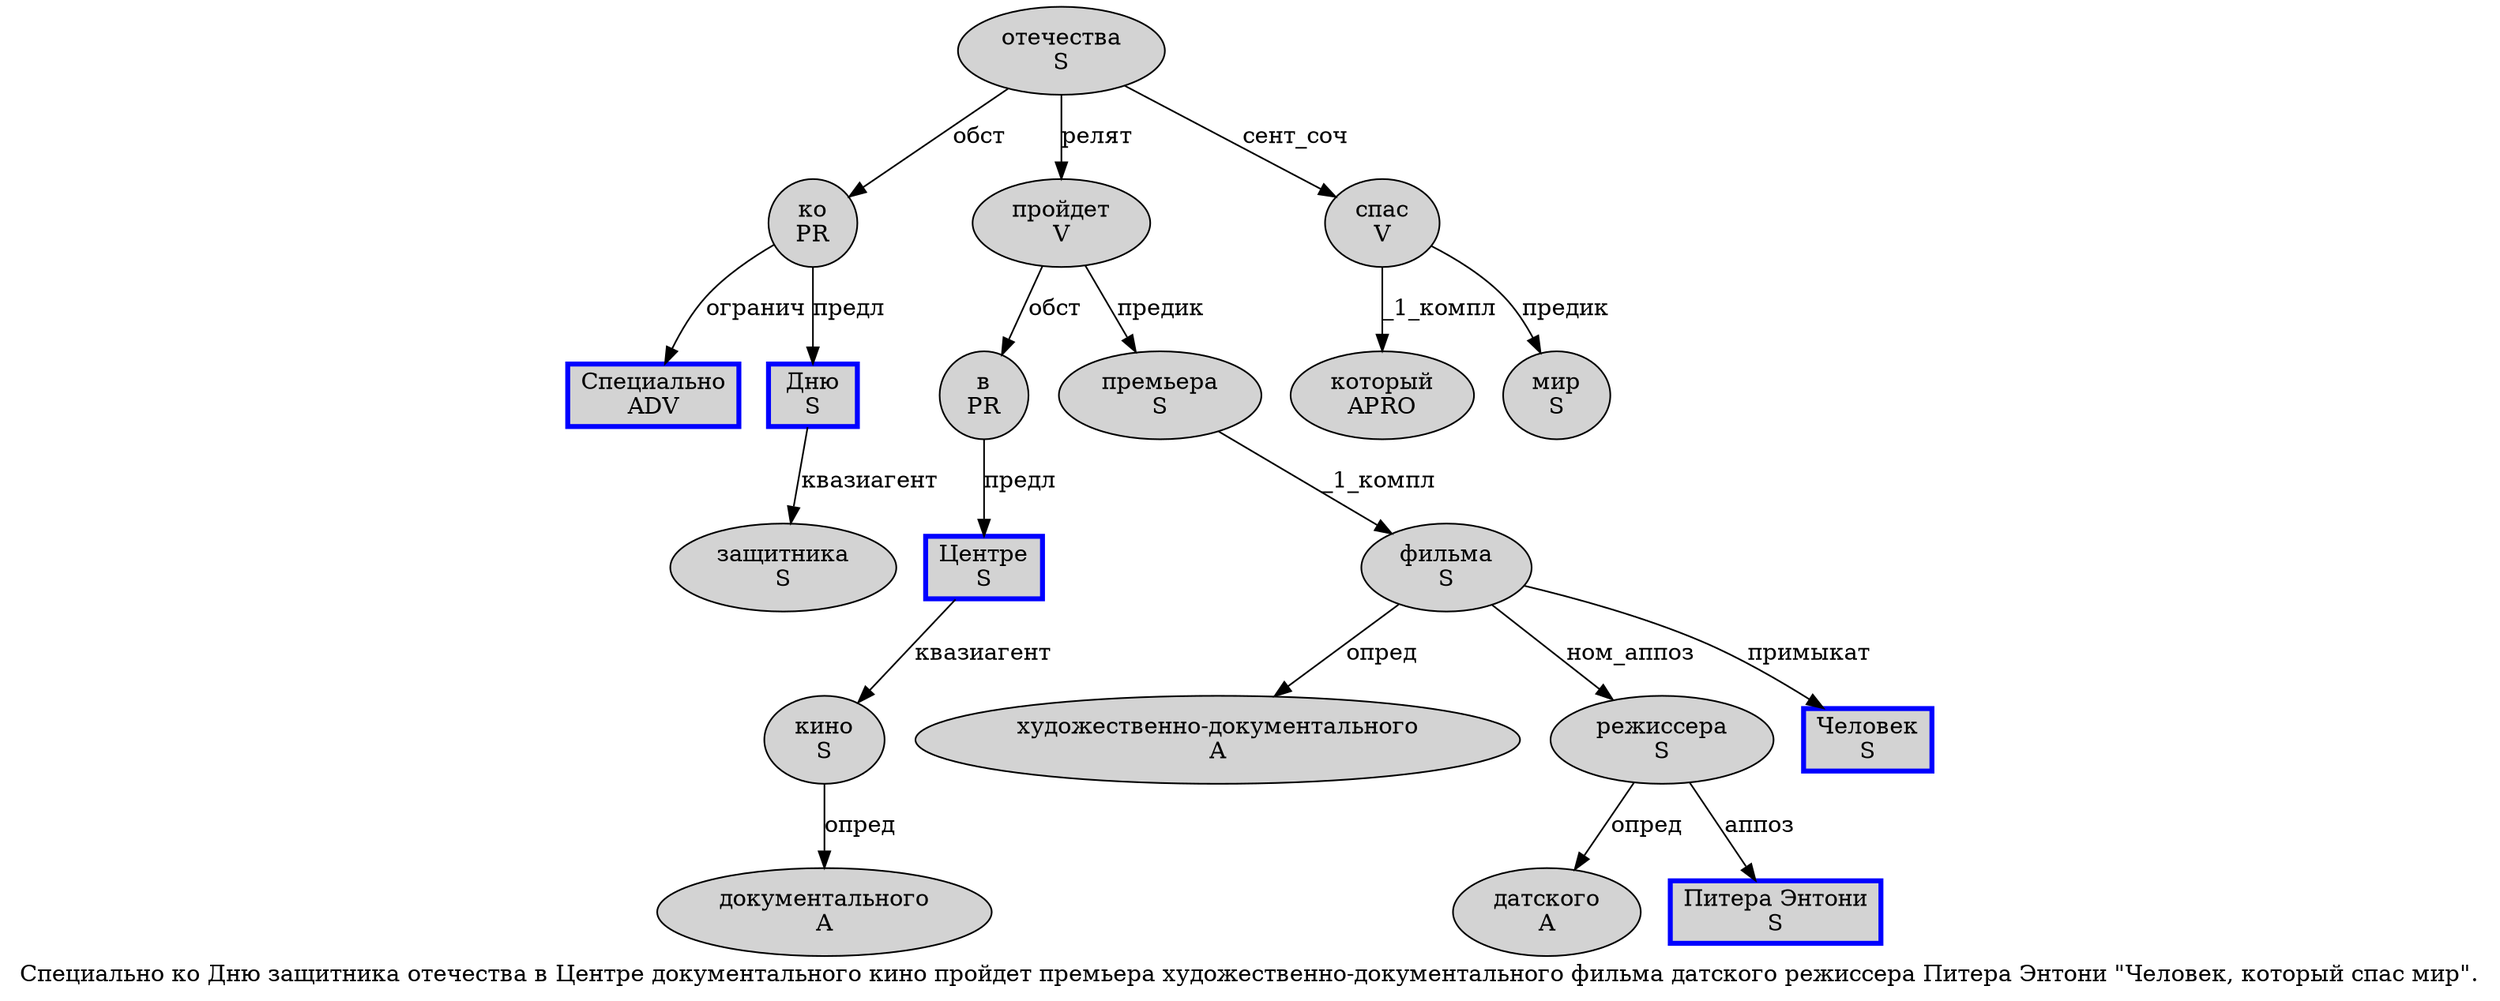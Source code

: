 digraph SENTENCE_276 {
	graph [label="Специально ко Дню защитника отечества в Центре документального кино пройдет премьера художественно-документального фильма датского режиссера Питера Энтони \"Человек, который спас мир\"."]
	node [style=filled]
		0 [label="Специально
ADV" color=blue fillcolor=lightgray penwidth=3 shape=box]
		1 [label="ко
PR" color="" fillcolor=lightgray penwidth=1 shape=ellipse]
		2 [label="Дню
S" color=blue fillcolor=lightgray penwidth=3 shape=box]
		3 [label="защитника
S" color="" fillcolor=lightgray penwidth=1 shape=ellipse]
		4 [label="отечества
S" color="" fillcolor=lightgray penwidth=1 shape=ellipse]
		5 [label="в
PR" color="" fillcolor=lightgray penwidth=1 shape=ellipse]
		6 [label="Центре
S" color=blue fillcolor=lightgray penwidth=3 shape=box]
		7 [label="документального
A" color="" fillcolor=lightgray penwidth=1 shape=ellipse]
		8 [label="кино
S" color="" fillcolor=lightgray penwidth=1 shape=ellipse]
		9 [label="пройдет
V" color="" fillcolor=lightgray penwidth=1 shape=ellipse]
		10 [label="премьера
S" color="" fillcolor=lightgray penwidth=1 shape=ellipse]
		11 [label="художественно-документального
A" color="" fillcolor=lightgray penwidth=1 shape=ellipse]
		12 [label="фильма
S" color="" fillcolor=lightgray penwidth=1 shape=ellipse]
		13 [label="датского
A" color="" fillcolor=lightgray penwidth=1 shape=ellipse]
		14 [label="режиссера
S" color="" fillcolor=lightgray penwidth=1 shape=ellipse]
		15 [label="Питера Энтони
S" color=blue fillcolor=lightgray penwidth=3 shape=box]
		17 [label="Человек
S" color=blue fillcolor=lightgray penwidth=3 shape=box]
		19 [label="который
APRO" color="" fillcolor=lightgray penwidth=1 shape=ellipse]
		20 [label="спас
V" color="" fillcolor=lightgray penwidth=1 shape=ellipse]
		21 [label="мир
S" color="" fillcolor=lightgray penwidth=1 shape=ellipse]
			1 -> 0 [label="огранич"]
			1 -> 2 [label="предл"]
			6 -> 8 [label="квазиагент"]
			4 -> 1 [label="обст"]
			4 -> 9 [label="релят"]
			4 -> 20 [label="сент_соч"]
			14 -> 13 [label="опред"]
			14 -> 15 [label="аппоз"]
			5 -> 6 [label="предл"]
			8 -> 7 [label="опред"]
			20 -> 19 [label="_1_компл"]
			20 -> 21 [label="предик"]
			10 -> 12 [label="_1_компл"]
			2 -> 3 [label="квазиагент"]
			9 -> 5 [label="обст"]
			9 -> 10 [label="предик"]
			12 -> 11 [label="опред"]
			12 -> 14 [label="ном_аппоз"]
			12 -> 17 [label="примыкат"]
}